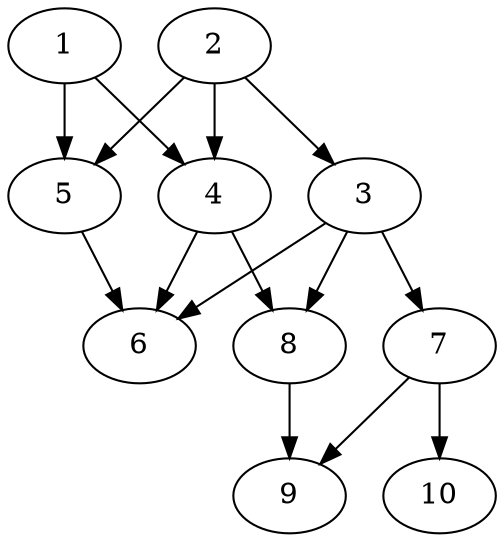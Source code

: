 // DAG automatically generated by daggen at Thu Oct  3 13:58:05 2019
// ./daggen --dot -n 10 --ccr 0.3 --fat 0.5 --regular 0.7 --density 0.7 --mindata 5242880 --maxdata 52428800 
digraph G {
  1 [size="121859413", alpha="0.07", expect_size="36557824"] 
  1 -> 4 [size ="36557824"]
  1 -> 5 [size ="36557824"]
  2 [size="107895467", alpha="0.12", expect_size="32368640"] 
  2 -> 3 [size ="32368640"]
  2 -> 4 [size ="32368640"]
  2 -> 5 [size ="32368640"]
  3 [size="17554773", alpha="0.17", expect_size="5266432"] 
  3 -> 6 [size ="5266432"]
  3 -> 7 [size ="5266432"]
  3 -> 8 [size ="5266432"]
  4 [size="121146027", alpha="0.09", expect_size="36343808"] 
  4 -> 6 [size ="36343808"]
  4 -> 8 [size ="36343808"]
  5 [size="37645653", alpha="0.09", expect_size="11293696"] 
  5 -> 6 [size ="11293696"]
  6 [size="39014400", alpha="0.04", expect_size="11704320"] 
  7 [size="43175253", alpha="0.17", expect_size="12952576"] 
  7 -> 9 [size ="12952576"]
  7 -> 10 [size ="12952576"]
  8 [size="40400213", alpha="0.02", expect_size="12120064"] 
  8 -> 9 [size ="12120064"]
  9 [size="24323413", alpha="0.11", expect_size="7297024"] 
  10 [size="52333227", alpha="0.06", expect_size="15699968"] 
}
